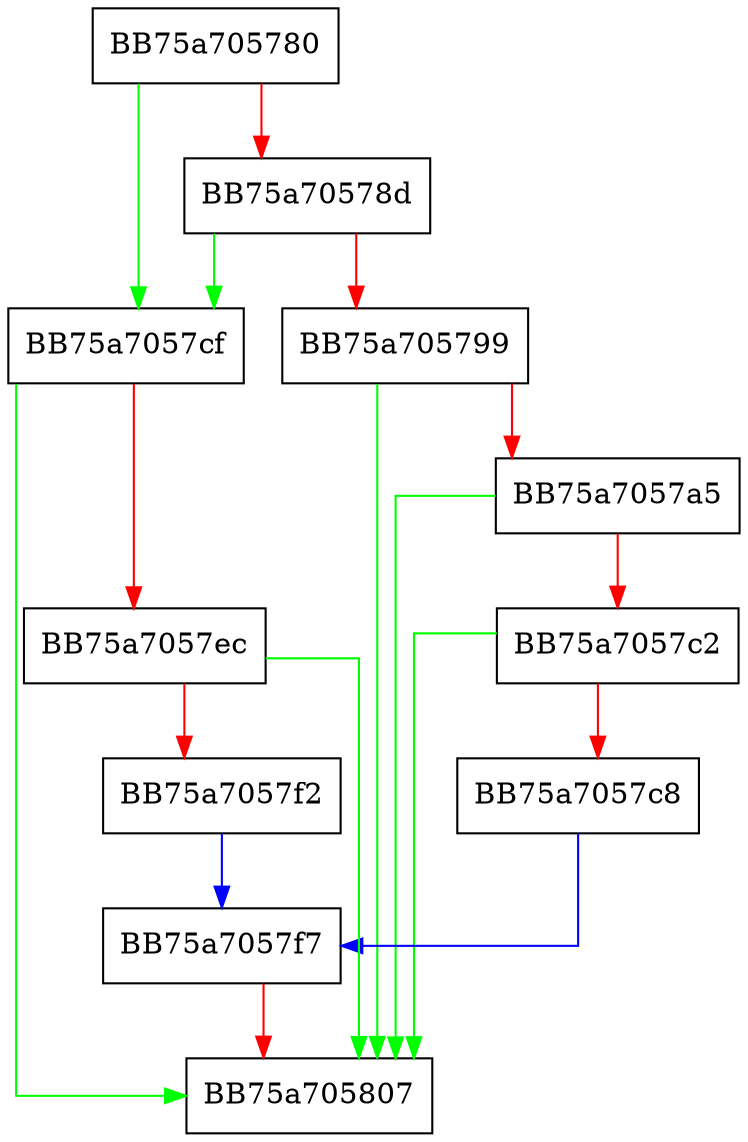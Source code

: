 digraph FilterTimeoutNetworkConfigEnd {
  node [shape="box"];
  graph [splines=ortho];
  BB75a705780 -> BB75a7057cf [color="green"];
  BB75a705780 -> BB75a70578d [color="red"];
  BB75a70578d -> BB75a7057cf [color="green"];
  BB75a70578d -> BB75a705799 [color="red"];
  BB75a705799 -> BB75a705807 [color="green"];
  BB75a705799 -> BB75a7057a5 [color="red"];
  BB75a7057a5 -> BB75a705807 [color="green"];
  BB75a7057a5 -> BB75a7057c2 [color="red"];
  BB75a7057c2 -> BB75a705807 [color="green"];
  BB75a7057c2 -> BB75a7057c8 [color="red"];
  BB75a7057c8 -> BB75a7057f7 [color="blue"];
  BB75a7057cf -> BB75a705807 [color="green"];
  BB75a7057cf -> BB75a7057ec [color="red"];
  BB75a7057ec -> BB75a705807 [color="green"];
  BB75a7057ec -> BB75a7057f2 [color="red"];
  BB75a7057f2 -> BB75a7057f7 [color="blue"];
  BB75a7057f7 -> BB75a705807 [color="red"];
}